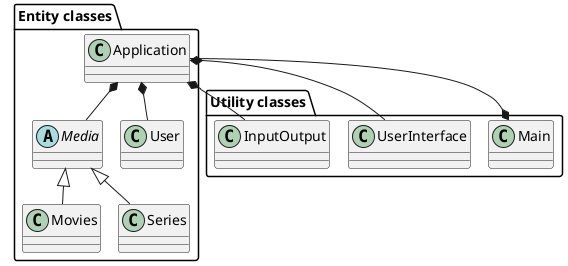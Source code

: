 @startuml
'https://plantuml.com/class-diagram
!pragma layout smetana

package "Utility classes"{
class Main
class UserInterface
class InputOutput
}

package "Entity classes"{
class Movies
class Series
abstract Media
class Application
class User
}

Application *-- UserInterface
Application *-- InputOutput
Main *-- Application
Application *-- User
Application *-- Media
Media <|-- Series
Media <|-- Movies

@enduml